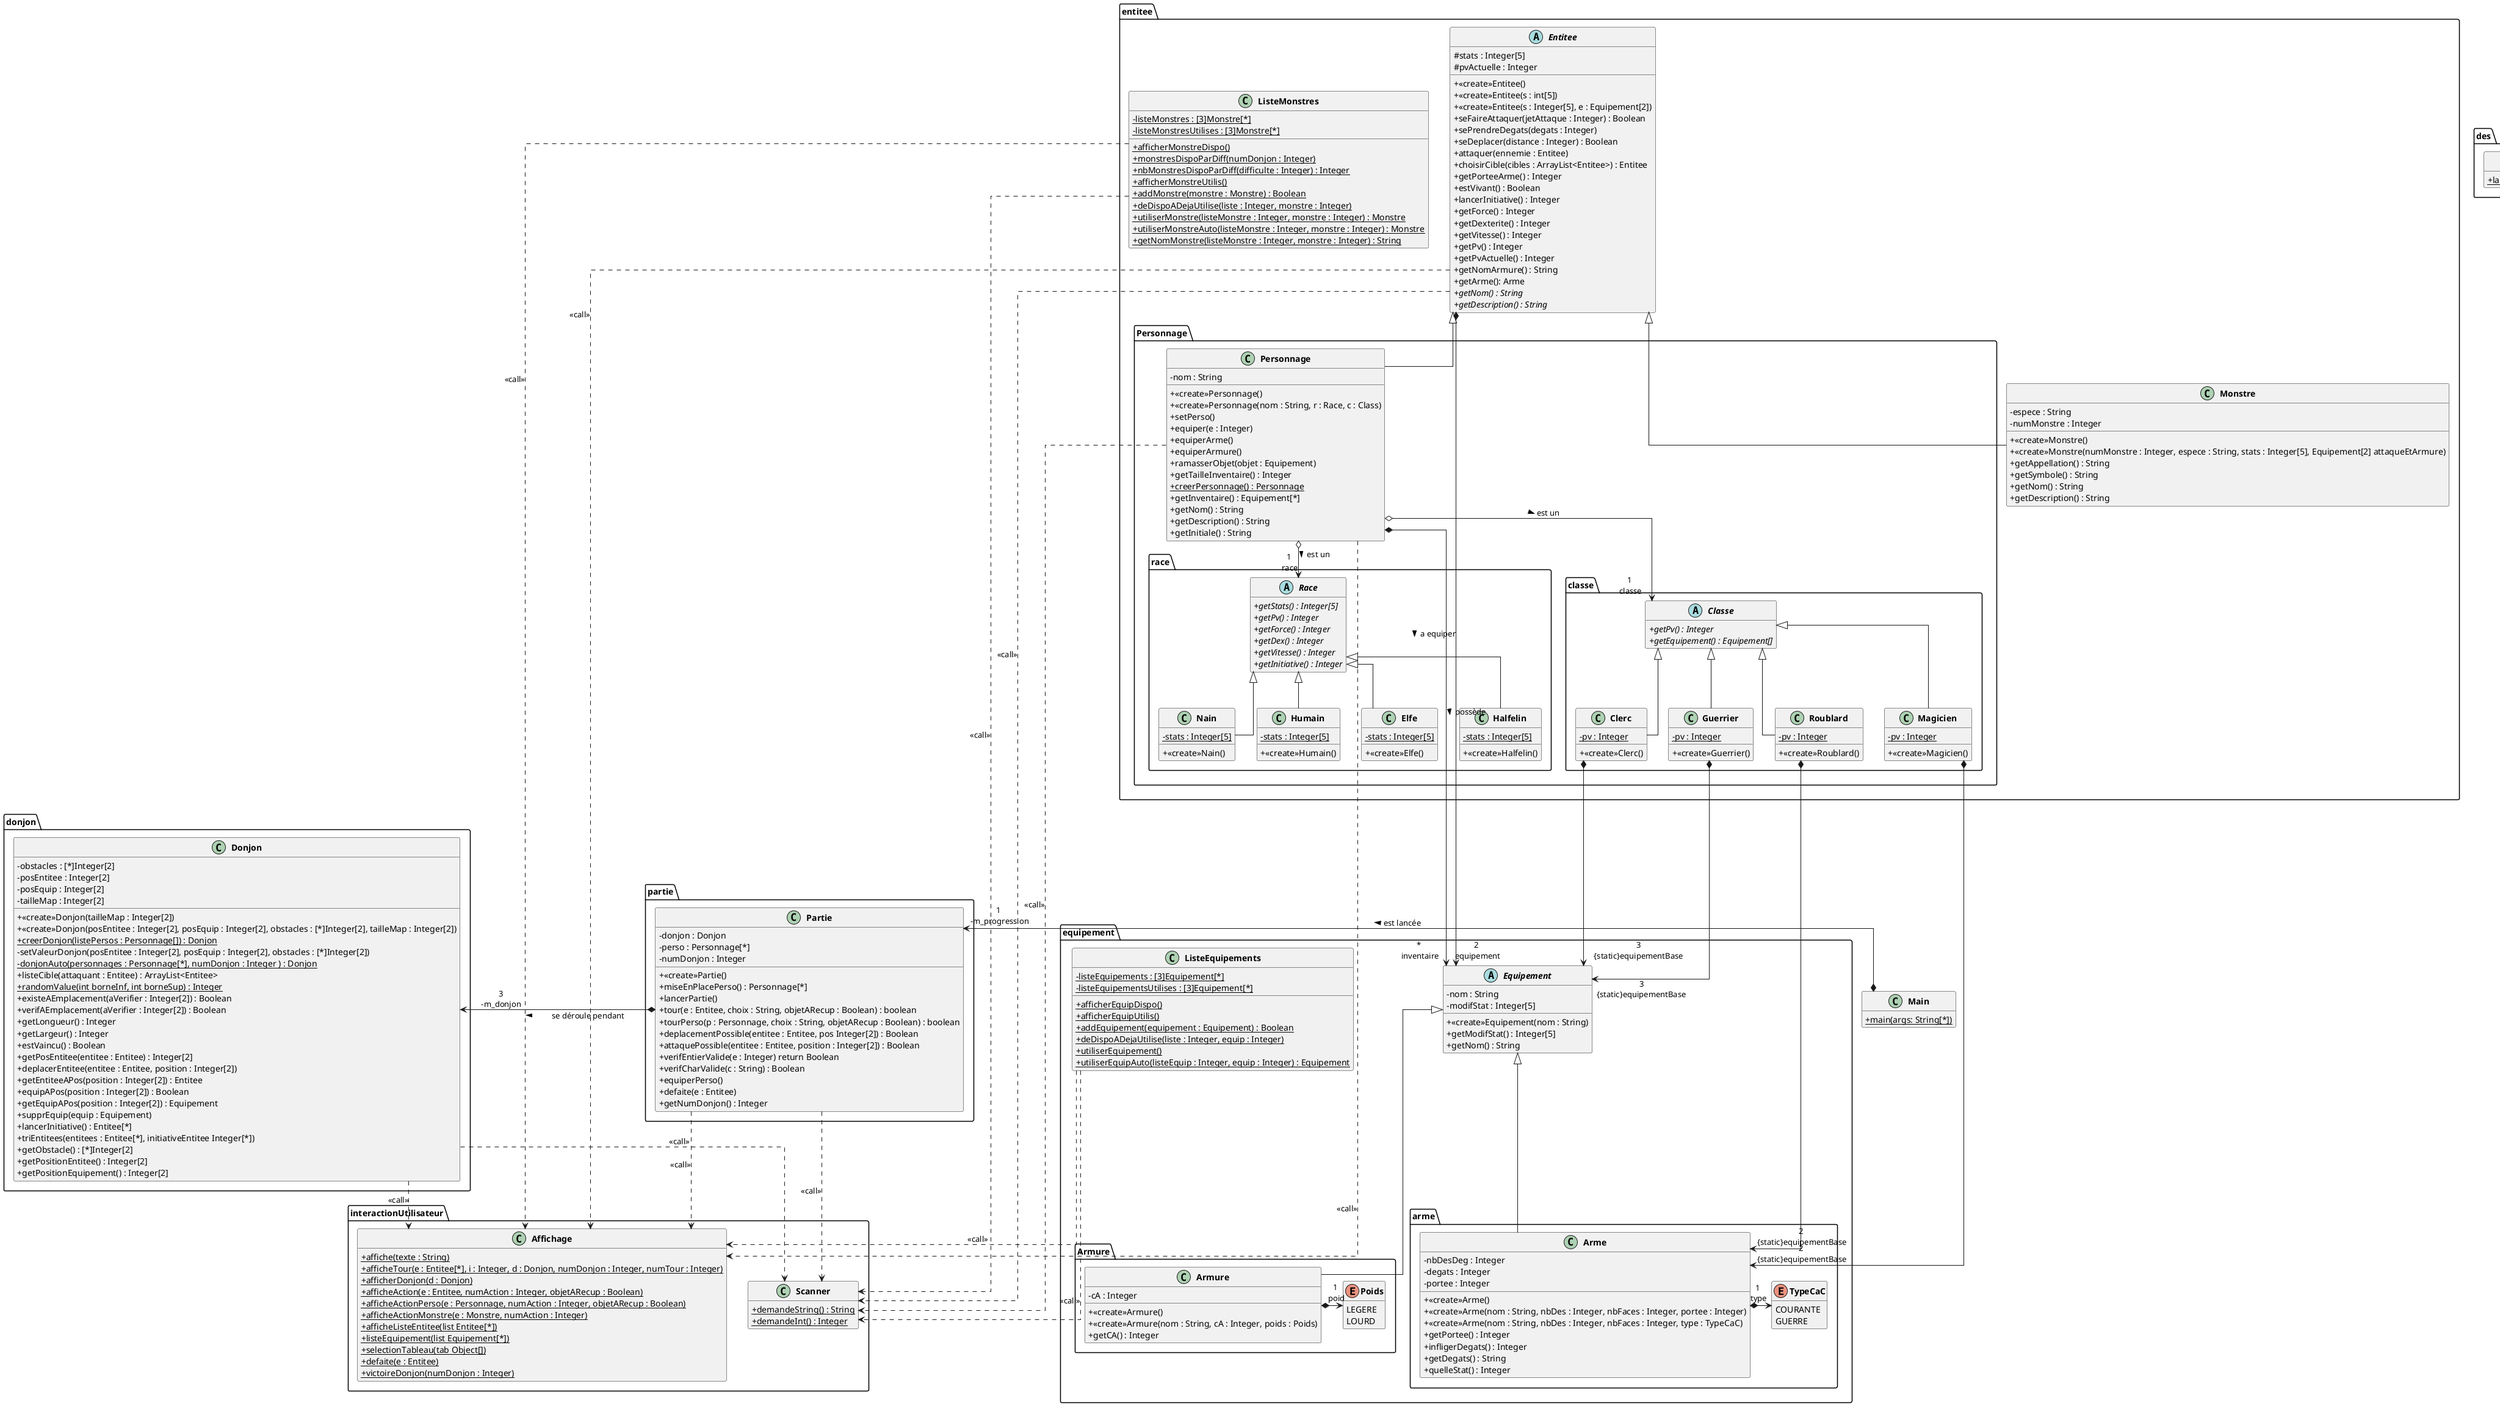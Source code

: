 @startuml

skinparam linetype ortho
skinparam classAttributeIconSize 0
skinparam classFontStyle Bold
hide empty members
package interactionUtilisateur
{
    class Affichage
    {
        +{static}affiche(texte : String)
        +{static}afficheTour(e : Entitee[*], i : Integer, d : Donjon, numDonjon : Integer, numTour : Integer)
        +{static}afficherDonjon(d : Donjon)
        +{static}afficheAction(e : Entitee, numAction : Integer, objetARecup : Boolean)
        +{static}afficheActionPerso(e : Personnage, numAction : Integer, objetARecup : Boolean)
        +{static}afficheActionMonstre(e : Monstre, numAction : Integer)
        +{static}afficheListeEntitee(list Entitee[*])
        +{static}listeEquipement(list Equipement[*])
        +{static}selectionTableau(tab Object[])
        +{static}defaite(e : Entitee)
        +{static}victoireDonjon(numDonjon : Integer)

    }
    class Scanner
    {
        +{static}demandeString() : String
        +{static}demandeInt() : Integer
    }
}
package des
{
    class Des
    {
        +{static}lancerDes(nbFaces : Integer) : Integer
    }
}
package donjon
{
    class Donjon
    {
        -obstacles : [*]Integer[2]
            ' Je ne sais pas vraiment comment indiquer une liste de liste d'entiers
        -posEntitee : Integer[2]
            ' posEntitee est un Dictionnaire dont la clé est une Entitee
        -posEquip : Integer[2]
            ' posEquipe est un Dictionnaire dont la clé est un Equipement
        -tailleMap : Integer[2]

        +<<create>>Donjon(tailleMap : Integer[2])
        +<<create>>Donjon(posEntitee : Integer[2], posEquip : Integer[2], obstacles : [*]Integer[2], tailleMap : Integer[2])
        + {static} creerDonjon(listePersos : Personnage[]) : Donjon
        - setValeurDonjon(posEntitee : Integer[2], posEquip : Integer[2], obstacles : [*]Integer[2])
        - {static} donjonAuto(personnages : Personnage[*], numDonjon : Integer ) : Donjon
        + listeCible(attaquant : Entitee) : ArrayList<Entitee>
        + {static} randomValue(int borneInf, int borneSup) : Integer
        + existeAEmplacement(aVerifier : Integer[2]) : Boolean
        + verifAEmplacement(aVerifier : Integer[2]) : Boolean
        + getLongueur() : Integer
        + getLargeur() : Integer
        + estVaincu() : Boolean
        + getPosEntitee(entitee : Entitee) : Integer[2]
        + deplacerEntitee(entitee : Entitee, position : Integer[2])
        + getEntiteeAPos(position : Integer[2]) : Entitee
        + equipAPos(position : Integer[2]) : Boolean
        + getEquipAPos(position : Integer[2]) : Equipement
        + supprEquip(equip : Equipement)
        + lancerInitiative() : Entitee[*]
        + triEntitees(entitees : Entitee[*], initiativeEntitee Integer[*])
        + getObstacle() : [*]Integer[2]
        + getPositionEntitee() : Integer[2]
        + getPositionEquipement() : Integer[2]
    }
    Donjon .> Affichage : "<<call>>"
    Donjon ..> Scanner : "<<call>>"
}
package entitee
{
    abstract class Entitee
    {
        #stats : Integer[5]
        #pvActuelle : Integer
        +<<create>>Entitee()
        +<<create>>Entitee(s : int[5])
        +<<create>>Entitee(s : Integer[5], e : Equipement[2])
        +seFaireAttaquer(jetAttaque : Integer) : Boolean
        +sePrendreDegats(degats : Integer)
        +seDeplacer(distance : Integer) : Boolean
        +attaquer(ennemie : Entitee)
        +choisirCible(cibles : ArrayList<Entitee>) : Entitee
        +getPorteeArme() : Integer
        +estVivant() : Boolean
        +lancerInitiative() : Integer
        +getForce() : Integer
        +getDexterite() : Integer
        +getVitesse() : Integer
        +getPv() : Integer
        +getPvActuelle() : Integer
        +getNomArmure() : String
        +getArme(): Arme
        +{abstract}getNom() : String
        +{abstract}getDescription() : String
    }

    Entitee .> Affichage : "<<call>>"
    Entitee ..> Scanner : "<<call>>"

    package Personnage
    {
        class Personnage extends entitee.Entitee
        {
            -nom : String
            +<<create>>Personnage()
            +<<create>>Personnage(nom : String, r : Race, c : Class)
            +setPerso()
            +equiper(e : Integer)
            +equiperArme()
            +equiperArmure()
            +ramasserObjet(objet : Equipement)
            +getTailleInventaire() : Integer
            +{static}creerPersonnage() : Personnage
            +getInventaire() : Equipement[*]
            +getNom() : String
            +getDescription() : String
            +getInitiale() : String
        }
        Personnage .> Affichage : "<<call>>"
        Personnage .> Scanner : "<<call>>"
        Personnage o-down-> "1\n race" race.Race: est un >
        Personnage o-down-> "1\n classe" classe.Classe: est un >
        Entitee *-right--> "2\n equipement" .equipement.Equipement: a equiper >
        Personnage *-right--> "*\n inventaire" equipement.Equipement: possède >
        Package race
        {
            abstract class Race
            {
                +{abstract}getStats() : Integer[5]
                +{abstract}getPv() : Integer
                +{abstract}getForce() : Integer
                +{abstract}getDex() : Integer
                +{abstract}getVitesse() : Integer
                +{abstract}getInitiative() : Integer
            }
            class Nain extends Race
            {
                -{static}stats : Integer[5]
                +<<create>>Nain()
            }
            class  Humain extends Race
            {
                -{static}stats : Integer[5]
                +<<create>>Humain()
            }
            class  Elfe extends Race
            {
                -{static}stats : Integer[5]
                +<<create>>Elfe()
            }
            class  Halfelin extends Race
            {
                -{static}stats : Integer[5]
                +<<create>>Halfelin()
            }
        }
        Package classe
        {
            abstract class Classe
            {
                +{abstract}getPv() : Integer
                +{abstract}getEquipement() : Equipement[]
            }
            class Clerc extends Classe
            {
                -{static} pv : Integer
                +<<create>>Clerc()
            }
            class Guerrier extends Classe
            {
                -{static} pv : Integer
                +<<create>>Guerrier()
            }
            class Magicien extends Classe
            {
                -{static} pv : Integer
                +<<create>>Magicien()
            }
            class Roublard extends Classe
            {
                -{static} pv : Integer
                +<<create>>Roublard()
            }
            Roublard *--> "2\n {static}equipementBase" .equipement.arme.Arme
            Magicien *--> "2\n {static}equipementBase" .equipement.arme.Arme
            Clerc *--> "3\n{static}equipementBase" .equipement.Equipement
            Guerrier *---> "3\n{static}equipementBase" .equipement.Equipement
        }
    }
    class Monstre extends Entitee
    {
        -espece : String
        -numMonstre : Integer
        +<<create>>Monstre()
        +<<create>>Monstre(numMonstre : Integer, espece : String, stats : Integer[5], Equipement[2] attaqueEtArmure)
        +getAppellation() : String
        +getSymbole() : String
        +getNom() : String
        +getDescription() : String
    }

    class ListeMonstres
    {
        -{static}listeMonstres : [3]Monstre[*]
        -{static}listeMonstresUtilises : [3]Monstre[*]
        +{static}afficherMonstreDispo()
        +{static}monstresDispoParDiff(numDonjon : Integer)
        +{static}nbMonstresDispoParDiff(difficulte : Integer) : Integer
        +{static}afficherMonstreUtilis()
        +{static}addMonstre(monstre : Monstre) : Boolean
        +{static}deDispoADejaUtilise(liste : Integer, monstre : Integer)
        +{static}utiliserMonstre(listeMonstre : Integer, monstre : Integer) : Monstre
        +{static}utiliserMonstreAuto(listeMonstre : Integer, monstre : Integer) : Monstre
        +{static}getNomMonstre(listeMonstre : Integer, monstre : Integer) : String
    }
    ListeMonstres .> Affichage : "<<call>>"
    ListeMonstres ..> Scanner : "<<call>>"
}


package equipement
{
    abstract class Equipement
    {
        -nom : String
        -modifStat : Integer[5]
        +<<create>>Equipement(nom : String)
        +getModifStat() : Integer[5]
        +getNom() : String
    }

    class ListeEquipements
    {
        -{static}listeEquipements : [3]Equipement[*]
        -{static}listeEquipementsUtilises : [3]Equipement[*]
        +{static}afficherEquipDispo()
        +{static}afficherEquipUtilis()
        +{static}addEquipement(equipement : Equipement) : Boolean
        +{static}deDispoADejaUtilise(liste : Integer, equip : Integer)
        +{static}utiliserEquipement()
        +{static}utiliserEquipAuto(listeEquip : Integer, equip : Integer) : Equipement
    }

    ListeEquipements .> Affichage : "<<call>>"
    ListeEquipements ..> Scanner : "<<call>>"

    package Armure
    {
        Enum Poids
        {
            LEGERE
            LOURD
        }
        class Armure extends equipement.Equipement
        {
            -cA : Integer
            +<<create>>Armure()
            +<<create>>Armure(nom : String, cA : Integer, poids : Poids)
            +getCA() : Integer
        }
        Armure *-> "1\n poid" Poids
    }
    package arme
    {
        Enum TypeCaC
        {
            COURANTE
            GUERRE
        }
        class Arme extends equipement.Equipement
        {
            -nbDesDeg : Integer
            -degats : Integer
            -portee : Integer
            +<<create>>Arme()
            +<<create>>Arme(nom : String, nbDes : Integer, nbFaces : Integer, portee : Integer)
            +<<create>>Arme(nom : String, nbDes : Integer, nbFaces : Integer, type : TypeCaC)
            +getPortee() : Integer
            +infligerDegats() : Integer
            +getDegats() : String
            +quelleStat() : Integer
        }
        Arme *-> "1\n type"TypeCaC
    }
}

package partie
{
    class Partie
    {
        -donjon : Donjon
        -perso : Personnage[*]
        -numDonjon : Integer
        +<<create>>Partie()
        +miseEnPlacePerso() : Personnage[*]
        +lancerPartie()
        +tour(e : Entitee, choix : String, objetARecup : Boolean) : boolean
        +tourPerso(p : Personnage, choix : String, objetARecup : Boolean) : boolean
        +deplacementPossible(entitee : Entitee, pos Integer[2]) : Boolean
        +attaquePossible(entitee : Entitee, position : Integer[2]) : Boolean
        +verifEntierValide(e : Integer) return Boolean
        +verifCharValide(c : String) : Boolean
        +equiperPerso()
        +defaite(e : Entitee)
        +getNumDonjon() : Integer
    }

    Partie .> Affichage : "<<call>>"
    Partie .> Scanner : "<<call>>"
    Partie *-> "\t3\n \t-m_donjon" Donjon : \tse déroule pendant \t\t >
}


    class Main{
            +{static} main(args: String[*])
        }
    Main *-> "1\n -m_progression" Partie : est lancée \t\t >
@enduml